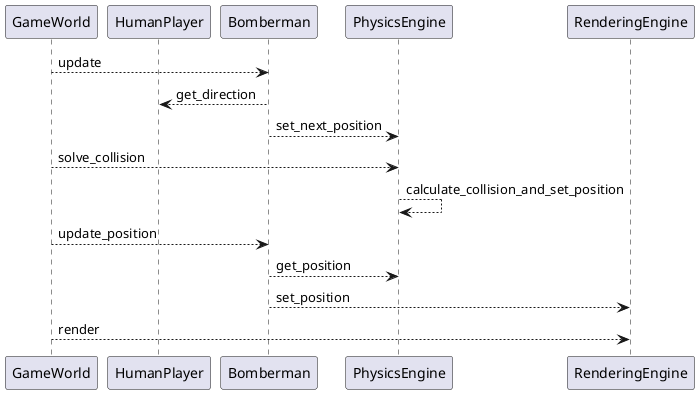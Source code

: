 @startuml

participant GameWorld
participant HumanPlayer
participant Bomberman
participant PhysicsEngine
participant RenderingEngine

GameWorld --> Bomberman : update
Bomberman --> HumanPlayer : get_direction
Bomberman --> PhysicsEngine : set_next_position

GameWorld --> PhysicsEngine : solve_collision
PhysicsEngine --> PhysicsEngine : calculate_collision_and_set_position

GameWorld --> Bomberman : update_position
Bomberman --> PhysicsEngine : get_position
Bomberman --> RenderingEngine : set_position

GameWorld --> RenderingEngine : render

@enduml
